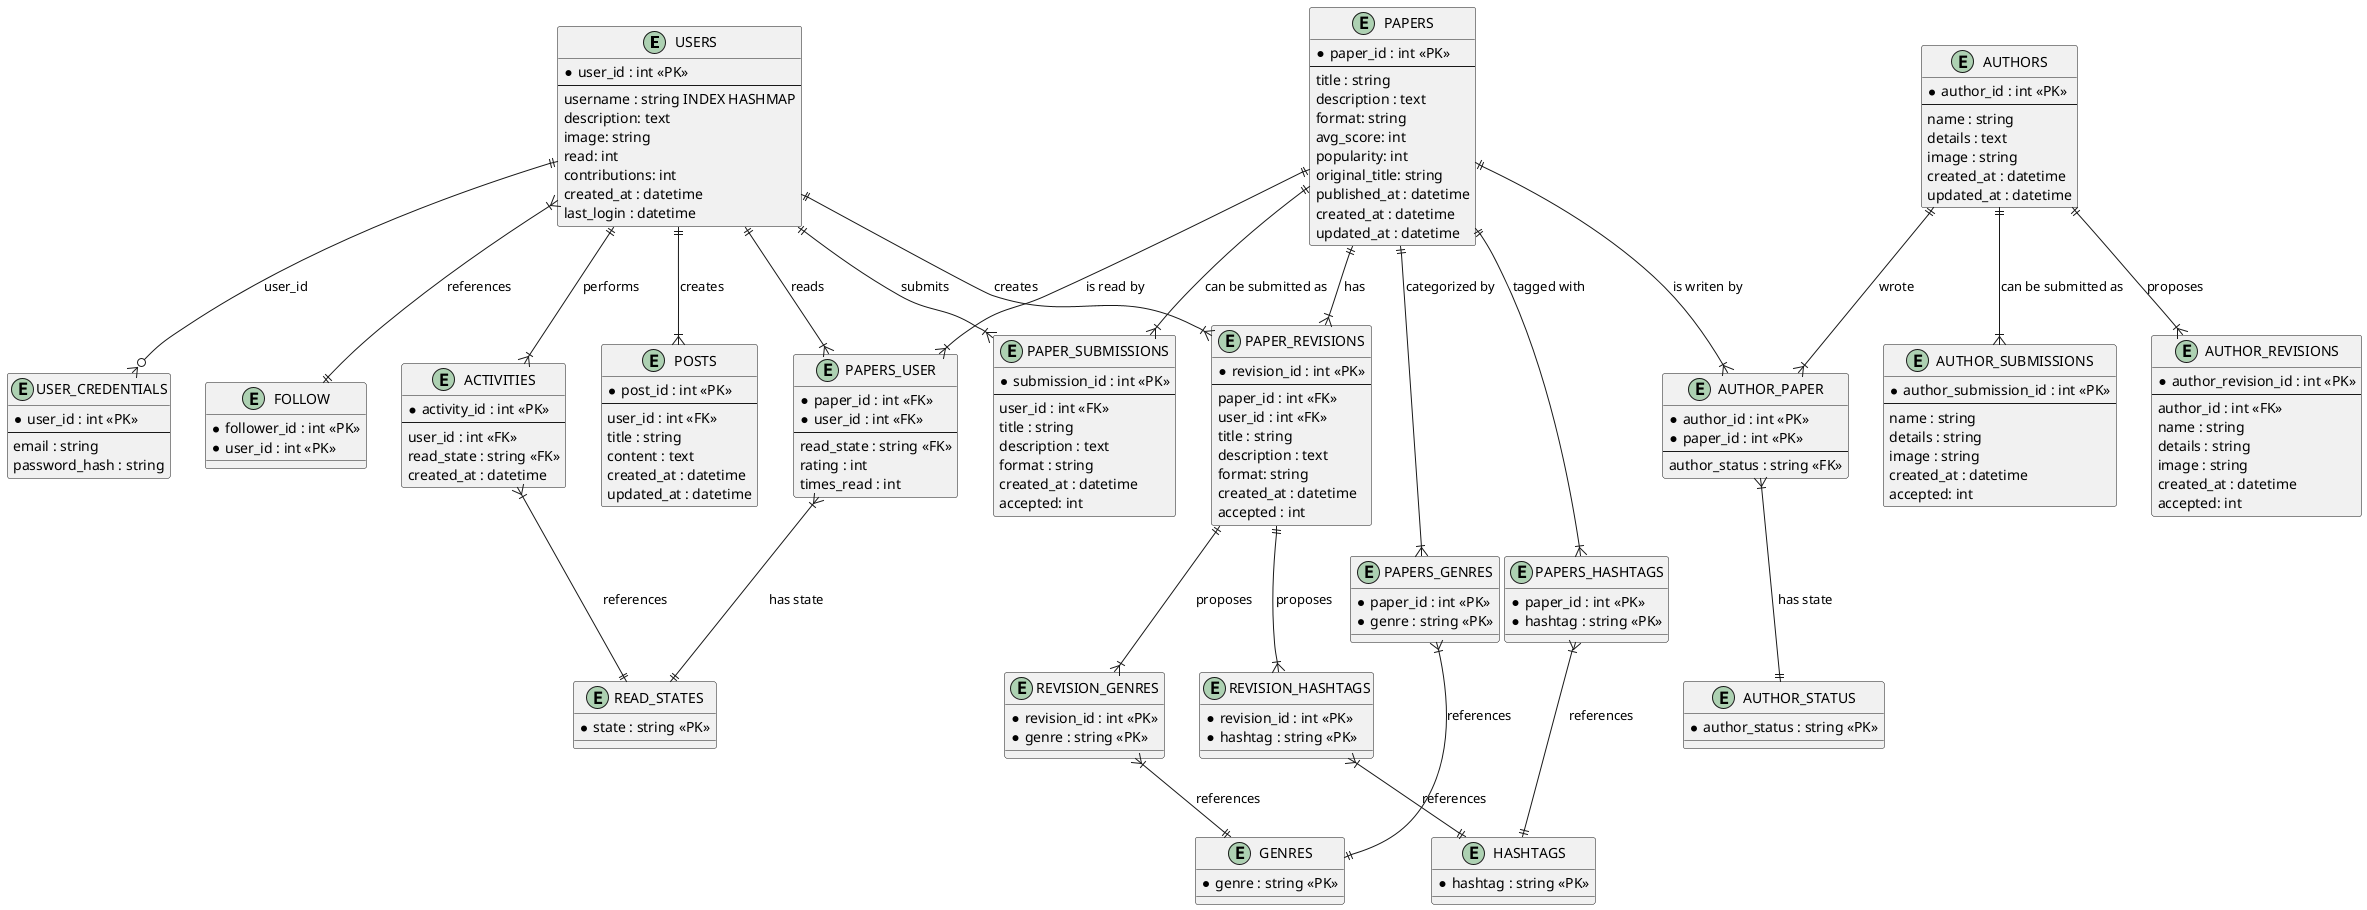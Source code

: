 @startuml
' Entity definitions
entity "USERS" {
  *user_id : int <<PK>>
  --
  username : string INDEX HASHMAP
  description: text
  image: string
  read: int
  contributions: int
  created_at : datetime
  last_login : datetime
}

entity "USER_CREDENTIALS" {
  *user_id : int <<PK>>
  --
  email : string
  password_hash : string
}

USERS ||--o{ USER_CREDENTIALS : "user_id"

entity "FOLLOW" {
  *follower_id : int <<PK>>
  *user_id : int <<PK>>
}

entity "AUTHORS" {
  *author_id : int <<PK>>
  --
  name : string
  details : text
  image : string
  created_at : datetime
  updated_at : datetime
}

' ID needed since it is possible to have change to reading twize or more
entity "ACTIVITIES" {
  *activity_id : int <<PK>>
  --
  user_id : int <<FK>>
  read_state : string <<FK>>
  created_at : datetime
}

entity "POSTS" {
  *post_id : int <<PK>>
  --
  user_id : int <<FK>>
  title : string
  content : text
  created_at : datetime
  updated_at : datetime
}

entity "PAPERS_USER" {
  *paper_id : int <<FK>>
  *user_id : int <<FK>>
  --
  read_state : string <<FK>>
  rating : int
  times_read : int
}

entity "PAPERS" {
  *paper_id : int <<PK>>
  --
  title : string
  description : text
  format: string
  avg_score: int
  popularity: int
  original_title: string
  published_at : datetime
  created_at : datetime
  updated_at : datetime
}

entity "PAPERS_GENRES" {
  *paper_id : int <<PK>>
  *genre : string <<PK>>
}

entity "PAPERS_HASHTAGS" {
  *paper_id : int <<PK>>
  *hashtag : string <<PK>>
}

entity "PAPER_SUBMISSIONS" {
  *submission_id : int <<PK>>
  --
  user_id : int <<FK>>
  title : string
  description : text
  format : string
  created_at : datetime
  accepted: int
}

entity "PAPER_REVISIONS" {
  *revision_id : int <<PK>>
  --
  paper_id : int <<FK>>
  user_id : int <<FK>>
  title : string
  description : text
  format: string
  created_at : datetime
  accepted : int
}

' No ID NEEDED
entity "REVISION_GENRES" {
  *revision_id : int <<PK>>
  *genre : string <<PK>>
}

entity "REVISION_HASHTAGS" {
  *revision_id : int <<PK>>
  *hashtag : string <<PK>>
}

entity "AUTHOR_SUBMISSIONS" {
  *author_submission_id : int <<PK>>
  --
  name : string
  details : string
  image : string
  created_at : datetime
  accepted: int
}

entity "AUTHOR_PAPER" {
  *author_id : int <<PK>>
  *paper_id : int <<PK>>
  --
  author_status : string <<FK>>
}

entity "AUTHOR_STATUS" {
  *author_status : string <<PK>>
}

entity "AUTHOR_REVISIONS" {
  *author_revision_id : int <<PK>>
  --
  author_id : int <<FK>>
  name : string
  details : string
  image : string
  created_at : datetime
  accepted: int
}

entity "READ_STATES" {
  *state : string <<PK>>
}

entity "GENRES" {
  *genre : string <<PK>>
}

entity "HASHTAGS" {
  *hashtag : string <<PK>>
}

' Relationships
USERS ||--|{ PAPERS_USER : "reads"
USERS ||--|{ POSTS : "creates"
USERS ||--|{ ACTIVITIES : "performs"
USERS ||--|{ PAPER_SUBMISSIONS : "submits"

PAPERS ||--|{ AUTHOR_PAPER : "is writen by"
PAPERS ||--|{ PAPERS_USER : "is read by"
PAPERS ||--|{ PAPER_SUBMISSIONS : "can be submitted as"
PAPERS ||--|{ PAPERS_GENRES : "categorized by"
PAPERS ||--|{ PAPERS_HASHTAGS : "tagged with"

AUTHORS ||--|{ AUTHOR_SUBMISSIONS : "can be submitted as"
AUTHORS ||--|{ AUTHOR_REVISIONS : "proposes"
AUTHORS ||--|{ AUTHOR_PAPER : "wrote"

AUTHOR_PAPER }|--|| AUTHOR_STATUS : "has state"

PAPERS_USER }|--|| READ_STATES : "has state"

PAPERS_GENRES }|--|| GENRES : "references"
PAPERS_HASHTAGS }|--|| HASHTAGS : "references"
ACTIVITIES }|--|| READ_STATES : "references"
USERS }|--|| FOLLOW : "references"

PAPERS ||--|{ PAPER_REVISIONS : "has"
PAPER_REVISIONS ||--|{ REVISION_GENRES : "proposes"
PAPER_REVISIONS ||--|{ REVISION_HASHTAGS : "proposes"
REVISION_GENRES }|--|| GENRES : "references"
REVISION_HASHTAGS }|--|| HASHTAGS : "references"
USERS ||--|{ PAPER_REVISIONS : "creates"

@enduml
